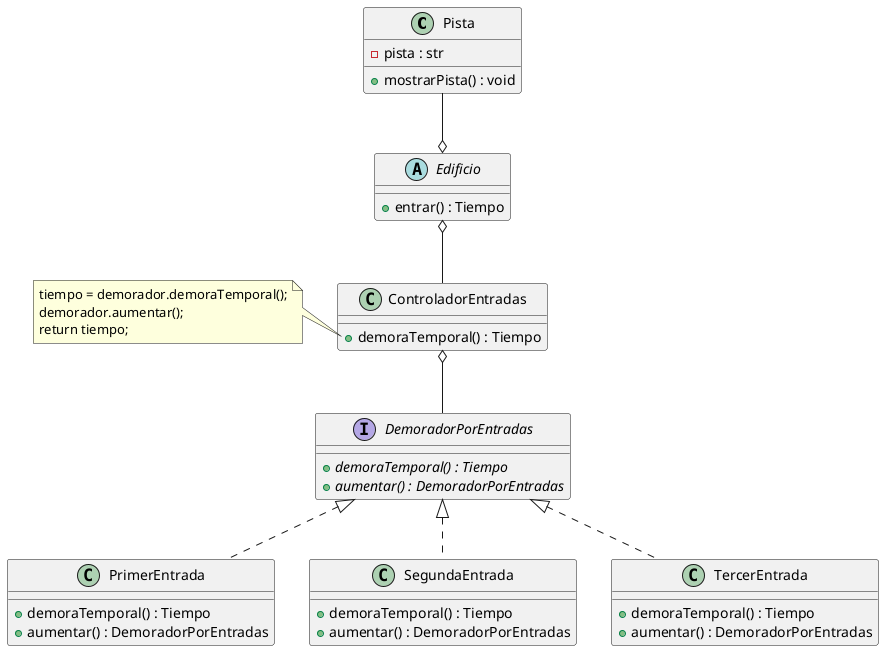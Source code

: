 @startuml

class Pista{
    - pista : str
    + mostrarPista() : void
}

abstract Edificio{
    + entrar() : Tiempo
}

class ControladorEntradas{
    + demoraTemporal() : Tiempo
}

interface DemoradorPorEntradas{
    + {abstract} demoraTemporal() : Tiempo
    + {abstract} aumentar() : DemoradorPorEntradas
}

class PrimerEntrada{
    + demoraTemporal() : Tiempo
    + aumentar() : DemoradorPorEntradas
}

class SegundaEntrada{
    + demoraTemporal() : Tiempo
    + aumentar() : DemoradorPorEntradas
}

class TercerEntrada{
    + demoraTemporal() : Tiempo
    + aumentar() : DemoradorPorEntradas
}

note left of ControladorEntradas::demoraTemporal
    tiempo = demorador.demoraTemporal();
    demorador.aumentar();
    return tiempo;
end note

DemoradorPorEntradas <|.. PrimerEntrada
DemoradorPorEntradas <|.. SegundaEntrada
DemoradorPorEntradas <|.. TercerEntrada

ControladorEntradas o-- DemoradorPorEntradas

Pista --o Edificio
Edificio o-- ControladorEntradas

@enduml